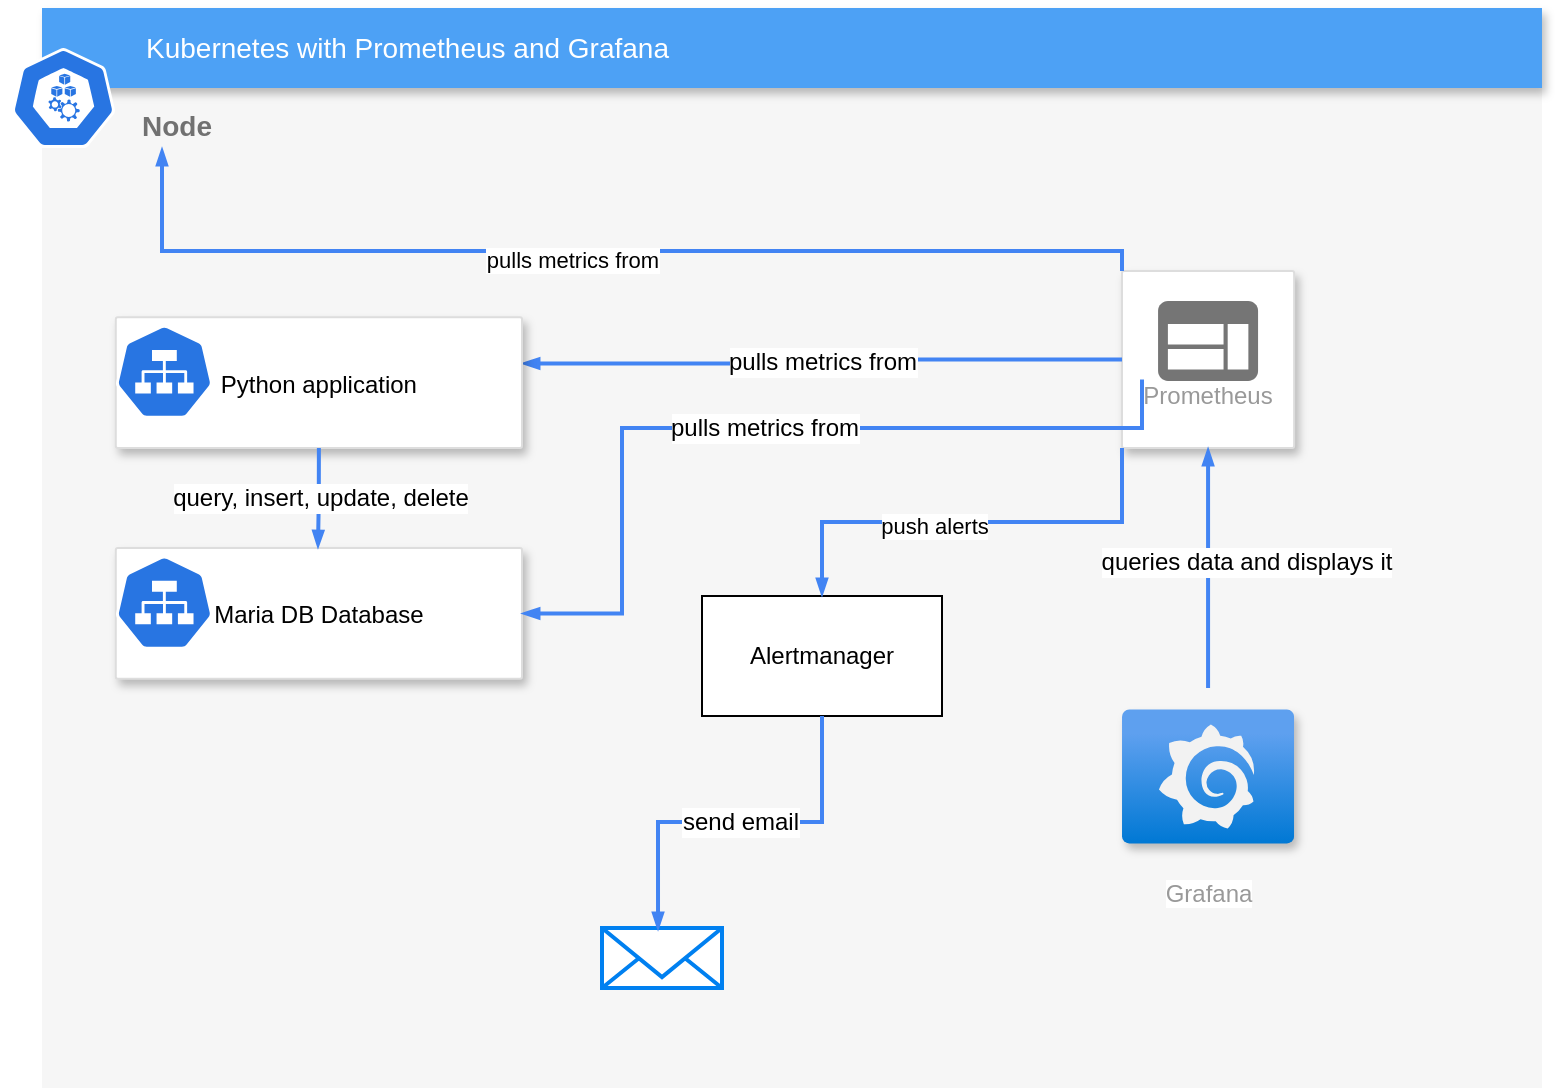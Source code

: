 <mxfile version="20.7.4" type="github">
  <diagram id="f106602c-feb2-e66a-4537-3a34d633f6aa" name="Page-1">
    <mxGraphModel dx="1434" dy="802" grid="1" gridSize="10" guides="1" tooltips="1" connect="1" arrows="1" fold="1" page="1" pageScale="1" pageWidth="1169" pageHeight="827" background="none" math="0" shadow="0">
      <root>
        <mxCell id="0" />
        <mxCell id="1" parent="0" />
        <mxCell id="14" value="&lt;b&gt;Node&lt;br&gt;&lt;br&gt;&lt;/b&gt;" style="fillColor=#F6F6F6;strokeColor=none;shadow=0;gradientColor=none;fontSize=14;align=left;spacing=10;fontColor=#717171;9E9E9E;verticalAlign=top;spacingTop=-4;fontStyle=0;spacingLeft=40;html=1;" parent="1" vertex="1">
          <mxGeometry x="360" y="130" width="750" height="500" as="geometry" />
        </mxCell>
        <mxCell id="c2-byHZdjQWcjS6Jkdd0-595" value="Prometheus&#xa;" style="strokeColor=#dddddd;shadow=1;strokeWidth=1;rounded=1;absoluteArcSize=1;arcSize=2;labelPosition=center;verticalLabelPosition=middle;align=center;verticalAlign=bottom;spacingLeft=0;fontColor=#999999;fontSize=12;whiteSpace=wrap;spacingBottom=2;" parent="14" vertex="1">
          <mxGeometry x="540.003" y="91.457" width="86.066" height="88.542" as="geometry" />
        </mxCell>
        <mxCell id="c2-byHZdjQWcjS6Jkdd0-596" value="" style="sketch=0;dashed=0;connectable=0;html=1;fillColor=#757575;strokeColor=none;shape=mxgraph.gcp2.application;part=1;" parent="c2-byHZdjQWcjS6Jkdd0-595" vertex="1">
          <mxGeometry x="0.5" width="50" height="40" relative="1" as="geometry">
            <mxPoint x="-25" y="15" as="offset" />
          </mxGeometry>
        </mxCell>
        <mxCell id="c2-byHZdjQWcjS6Jkdd0-598" value="pulls metrics from" style="edgeStyle=orthogonalEdgeStyle;fontSize=12;html=1;endArrow=blockThin;endFill=1;rounded=0;strokeWidth=2;endSize=4;startSize=4;dashed=0;strokeColor=#4284F3;exitX=0;exitY=0.5;exitDx=0;exitDy=0;entryX=1;entryY=0.354;entryDx=0;entryDy=0;entryPerimeter=0;" parent="14" source="c2-byHZdjQWcjS6Jkdd0-595" target="c2-byHZdjQWcjS6Jkdd0-593" edge="1">
          <mxGeometry width="100" relative="1" as="geometry">
            <mxPoint x="172.131" y="354.167" as="sourcePoint" />
            <mxPoint x="295.082" y="354.167" as="targetPoint" />
          </mxGeometry>
        </mxCell>
        <mxCell id="c2-byHZdjQWcjS6Jkdd0-599" value="Grafana" style="aspect=fixed;html=1;points=[];align=center;image;fontSize=12;image=img/lib/azure2/other/Grafana.svg;shadow=1;fontFamily=Helvetica;fontColor=#999999;strokeColor=#dddddd;strokeWidth=1;fillColor=default;" parent="14" vertex="1">
          <mxGeometry x="540.003" y="299.997" width="86.066" height="88.542" as="geometry" />
        </mxCell>
        <mxCell id="c2-byHZdjQWcjS6Jkdd0-602" value="queries data and displays it" style="edgeStyle=orthogonalEdgeStyle;fontSize=12;html=1;endArrow=blockThin;endFill=1;rounded=0;strokeWidth=2;endSize=4;startSize=4;dashed=0;strokeColor=#4284F3;entryX=0.5;entryY=1;entryDx=0;entryDy=0;exitX=0.5;exitY=0;exitDx=0;exitDy=0;" parent="14" source="c2-byHZdjQWcjS6Jkdd0-599" target="c2-byHZdjQWcjS6Jkdd0-595" edge="1">
          <mxGeometry x="0.044" y="-19" width="100" relative="1" as="geometry">
            <mxPoint x="172.131" y="354.167" as="sourcePoint" />
            <mxPoint x="295.082" y="354.167" as="targetPoint" />
            <mxPoint as="offset" />
          </mxGeometry>
        </mxCell>
        <mxCell id="c2-byHZdjQWcjS6Jkdd0-607" value="" style="edgeStyle=orthogonalEdgeStyle;fontSize=12;html=1;endArrow=blockThin;endFill=1;rounded=0;strokeWidth=2;endSize=4;startSize=4;dashed=0;strokeColor=#4284F3;exitX=0;exitY=0;exitDx=0;exitDy=0;entryX=0.08;entryY=0.06;entryDx=0;entryDy=0;entryPerimeter=0;" parent="14" source="c2-byHZdjQWcjS6Jkdd0-595" target="14" edge="1">
          <mxGeometry width="100" relative="1" as="geometry">
            <mxPoint x="230" y="200" as="sourcePoint" />
            <mxPoint x="330" y="200" as="targetPoint" />
          </mxGeometry>
        </mxCell>
        <mxCell id="c2-byHZdjQWcjS6Jkdd0-608" value="pulls metrics from" style="edgeLabel;html=1;align=center;verticalAlign=middle;resizable=0;points=[];" parent="c2-byHZdjQWcjS6Jkdd0-607" vertex="1" connectable="0">
          <mxGeometry x="0.055" y="4" relative="1" as="geometry">
            <mxPoint as="offset" />
          </mxGeometry>
        </mxCell>
        <mxCell id="c2-byHZdjQWcjS6Jkdd0-609" value="Alertmanager" style="rounded=0;whiteSpace=wrap;html=1;" parent="14" vertex="1">
          <mxGeometry x="330" y="254" width="120" height="60" as="geometry" />
        </mxCell>
        <mxCell id="c2-byHZdjQWcjS6Jkdd0-611" value="" style="html=1;verticalLabelPosition=bottom;align=center;labelBackgroundColor=#ffffff;verticalAlign=top;strokeWidth=2;strokeColor=#0080F0;shadow=0;dashed=0;shape=mxgraph.ios7.icons.mail;" parent="14" vertex="1">
          <mxGeometry x="280" y="420" width="60" height="30" as="geometry" />
        </mxCell>
        <mxCell id="c2-byHZdjQWcjS6Jkdd0-612" value="" style="edgeStyle=orthogonalEdgeStyle;fontSize=12;html=1;endArrow=blockThin;endFill=1;rounded=0;strokeWidth=2;endSize=4;startSize=4;dashed=0;strokeColor=#4284F3;exitX=0;exitY=1;exitDx=0;exitDy=0;entryX=0.5;entryY=0;entryDx=0;entryDy=0;" parent="14" source="c2-byHZdjQWcjS6Jkdd0-595" target="c2-byHZdjQWcjS6Jkdd0-609" edge="1">
          <mxGeometry width="100" relative="1" as="geometry">
            <mxPoint x="380" y="200" as="sourcePoint" />
            <mxPoint x="480" y="200" as="targetPoint" />
          </mxGeometry>
        </mxCell>
        <mxCell id="c2-byHZdjQWcjS6Jkdd0-613" value="push alerts" style="edgeLabel;html=1;align=center;verticalAlign=middle;resizable=0;points=[];" parent="c2-byHZdjQWcjS6Jkdd0-612" vertex="1" connectable="0">
          <mxGeometry x="0.168" y="2" relative="1" as="geometry">
            <mxPoint as="offset" />
          </mxGeometry>
        </mxCell>
        <mxCell id="c2-byHZdjQWcjS6Jkdd0-614" value="send email" style="edgeStyle=orthogonalEdgeStyle;fontSize=12;html=1;endArrow=blockThin;endFill=1;rounded=0;strokeWidth=2;endSize=4;startSize=4;dashed=0;strokeColor=#4284F3;exitX=0.5;exitY=1;exitDx=0;exitDy=0;entryX=0.467;entryY=0.033;entryDx=0;entryDy=0;entryPerimeter=0;" parent="14" source="c2-byHZdjQWcjS6Jkdd0-609" target="c2-byHZdjQWcjS6Jkdd0-611" edge="1">
          <mxGeometry width="100" relative="1" as="geometry">
            <mxPoint x="380" y="200" as="sourcePoint" />
            <mxPoint x="480" y="200" as="targetPoint" />
          </mxGeometry>
        </mxCell>
        <mxCell id="c2-byHZdjQWcjS6Jkdd0-593" value="Python application" style="strokeColor=#dddddd;shadow=1;strokeWidth=1;rounded=1;absoluteArcSize=1;arcSize=2;" parent="14" vertex="1">
          <mxGeometry x="36.89" y="114.58" width="203.11" height="65.42" as="geometry" />
        </mxCell>
        <mxCell id="c2-byHZdjQWcjS6Jkdd0-605" value="" style="sketch=0;html=1;dashed=0;whitespace=wrap;fillColor=#2875E2;strokeColor=#ffffff;points=[[0.005,0.63,0],[0.1,0.2,0],[0.9,0.2,0],[0.5,0,0],[0.995,0.63,0],[0.72,0.99,0],[0.5,1,0],[0.28,0.99,0]];verticalLabelPosition=bottom;align=center;verticalAlign=top;shape=mxgraph.kubernetes.icon;prIcon=svc" parent="c2-byHZdjQWcjS6Jkdd0-593" vertex="1">
          <mxGeometry x="0.001" y="-0.004" width="48.587" height="54.564" as="geometry" />
        </mxCell>
        <mxCell id="rAaDxexNpCv21xiZLJRi-17" value="Maria DB Database" style="strokeColor=#dddddd;shadow=1;strokeWidth=1;rounded=1;absoluteArcSize=1;arcSize=2;" vertex="1" parent="14">
          <mxGeometry x="36.89" y="230" width="203.11" height="65.42" as="geometry" />
        </mxCell>
        <mxCell id="rAaDxexNpCv21xiZLJRi-18" value="" style="sketch=0;html=1;dashed=0;whitespace=wrap;fillColor=#2875E2;strokeColor=#ffffff;points=[[0.005,0.63,0],[0.1,0.2,0],[0.9,0.2,0],[0.5,0,0],[0.995,0.63,0],[0.72,0.99,0],[0.5,1,0],[0.28,0.99,0]];verticalLabelPosition=bottom;align=center;verticalAlign=top;shape=mxgraph.kubernetes.icon;prIcon=svc" vertex="1" parent="rAaDxexNpCv21xiZLJRi-17">
          <mxGeometry x="0.001" y="-0.004" width="48.587" height="54.564" as="geometry" />
        </mxCell>
        <mxCell id="rAaDxexNpCv21xiZLJRi-20" value="query, insert, update, delete" style="edgeStyle=orthogonalEdgeStyle;fontSize=12;html=1;endArrow=blockThin;endFill=1;rounded=0;strokeWidth=2;endSize=4;startSize=4;dashed=0;strokeColor=#4284F3;exitX=0.5;exitY=1;exitDx=0;exitDy=0;" edge="1" parent="14" source="c2-byHZdjQWcjS6Jkdd0-593">
          <mxGeometry width="100" relative="1" as="geometry">
            <mxPoint x="262" y="337.55" as="sourcePoint" />
            <mxPoint x="138" y="230" as="targetPoint" />
          </mxGeometry>
        </mxCell>
        <mxCell id="2" value="Kubernetes with Prometheus and Grafana" style="fillColor=#4DA1F5;strokeColor=none;shadow=1;gradientColor=none;fontSize=14;align=left;spacingLeft=50;fontColor=#ffffff;html=1;" parent="1" vertex="1">
          <mxGeometry x="360" y="90" width="750" height="40" as="geometry" />
        </mxCell>
        <mxCell id="c2-byHZdjQWcjS6Jkdd0-603" value="" style="sketch=0;html=1;dashed=0;whitespace=wrap;fillColor=#2875E2;strokeColor=#ffffff;points=[[0.005,0.63,0],[0.1,0.2,0],[0.9,0.2,0],[0.5,0,0],[0.995,0.63,0],[0.72,0.99,0],[0.5,1,0],[0.28,0.99,0]];verticalLabelPosition=bottom;align=center;verticalAlign=top;shape=mxgraph.kubernetes.icon;prIcon=node" parent="1" vertex="1">
          <mxGeometry x="340" y="110" width="61.475" height="50" as="geometry" />
        </mxCell>
        <mxCell id="rAaDxexNpCv21xiZLJRi-21" value="pulls metrics from" style="edgeStyle=orthogonalEdgeStyle;fontSize=12;html=1;endArrow=blockThin;endFill=1;rounded=0;strokeWidth=2;endSize=4;startSize=4;dashed=0;strokeColor=#4284F3;exitX=0;exitY=0.5;exitDx=0;exitDy=0;entryX=1;entryY=0.5;entryDx=0;entryDy=0;" edge="1" parent="1" target="rAaDxexNpCv21xiZLJRi-17">
          <mxGeometry width="100" relative="1" as="geometry">
            <mxPoint x="910.003" y="275.727" as="sourcePoint" />
            <mxPoint x="610" y="277.739" as="targetPoint" />
            <Array as="points">
              <mxPoint x="910" y="300" />
              <mxPoint x="650" y="300" />
              <mxPoint x="650" y="393" />
            </Array>
          </mxGeometry>
        </mxCell>
      </root>
    </mxGraphModel>
  </diagram>
</mxfile>
